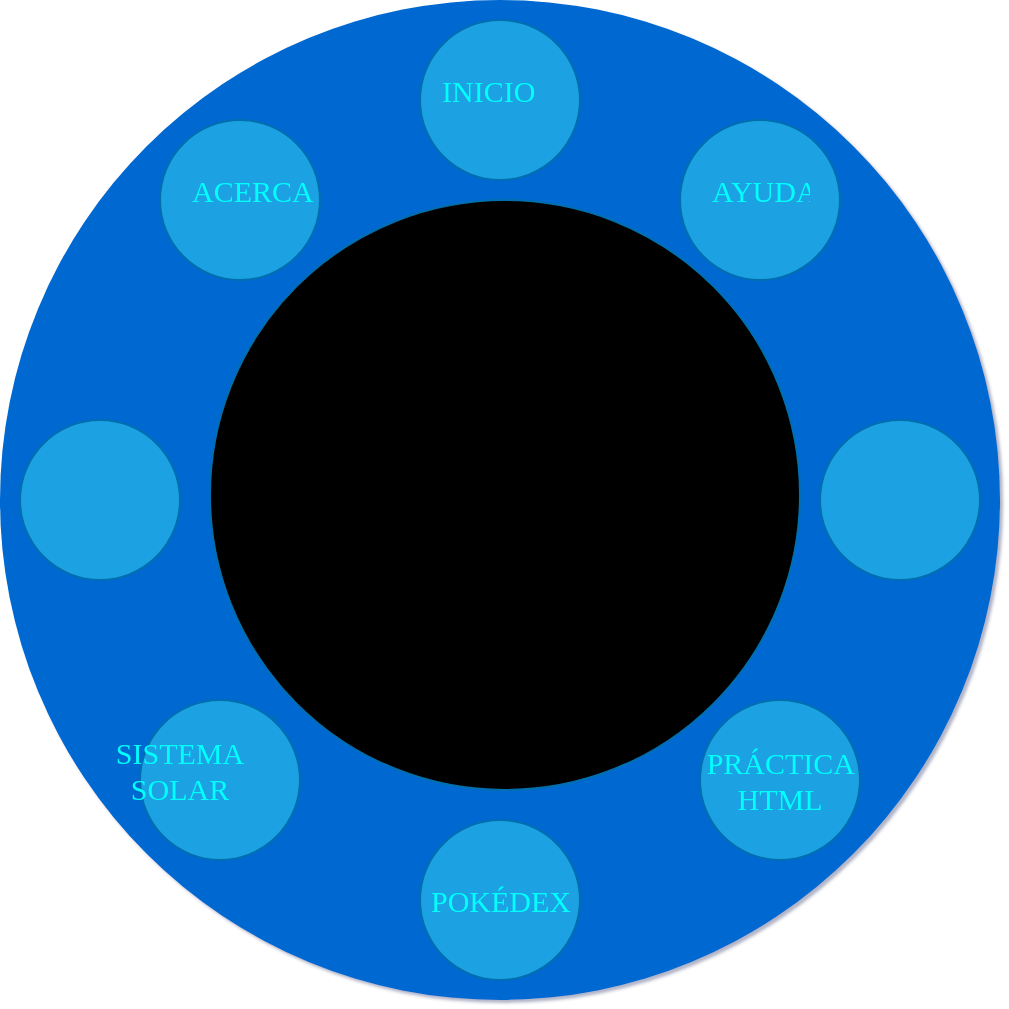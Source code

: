 <mxfile version="15.0.2" type="device"><diagram name="Page-1" id="3e8102d1-ef87-2e61-34e1-82d9a586fe2e"><mxGraphModel dx="942" dy="614" grid="1" gridSize="10" guides="1" tooltips="1" connect="1" arrows="1" fold="1" page="1" pageScale="1" pageWidth="1100" pageHeight="850" background="none" math="0" shadow="1"><root><mxCell id="0"/><mxCell id="1" parent="0"/><mxCell id="70666756c84bb93c-1" value="" style="ellipse;whiteSpace=wrap;html=1;rounded=0;shadow=0;comic=0;strokeWidth=1;fontFamily=Lucida Console;fontSize=14;strokeColor=none;fillColor=#0069D1;fontColor=#00FFFF;direction=east;" parent="1" vertex="1"><mxGeometry x="280" y="110" width="500" height="500" as="geometry"/></mxCell><mxCell id="6fvRk_rm0P8fzmDexoNS-1" value="" style="ellipse;whiteSpace=wrap;html=1;aspect=fixed;strokeColor=#006EAF;fontColor=#ffffff;fillColor=#000000;" vertex="1" parent="1"><mxGeometry x="385" y="210" width="295" height="295" as="geometry"/></mxCell><mxCell id="6fvRk_rm0P8fzmDexoNS-3" value="" style="ellipse;whiteSpace=wrap;html=1;aspect=fixed;fillColor=#1ba1e2;strokeColor=#006EAF;fontColor=#ffffff;" vertex="1" parent="1"><mxGeometry x="490" y="120" width="80" height="80" as="geometry"/></mxCell><mxCell id="6fvRk_rm0P8fzmDexoNS-4" value="" style="ellipse;whiteSpace=wrap;html=1;aspect=fixed;fillColor=#1ba1e2;strokeColor=#006EAF;fontColor=#ffffff;" vertex="1" parent="1"><mxGeometry x="490" y="520" width="80" height="80" as="geometry"/></mxCell><mxCell id="6fvRk_rm0P8fzmDexoNS-5" value="" style="ellipse;whiteSpace=wrap;html=1;aspect=fixed;fillColor=#1ba1e2;strokeColor=#006EAF;fontColor=#ffffff;" vertex="1" parent="1"><mxGeometry x="290" y="320" width="80" height="80" as="geometry"/></mxCell><mxCell id="6fvRk_rm0P8fzmDexoNS-6" value="" style="ellipse;whiteSpace=wrap;html=1;aspect=fixed;fillColor=#1ba1e2;strokeColor=#006EAF;fontColor=#ffffff;" vertex="1" parent="1"><mxGeometry x="690" y="320" width="80" height="80" as="geometry"/></mxCell><mxCell id="6fvRk_rm0P8fzmDexoNS-8" value="" style="ellipse;whiteSpace=wrap;html=1;aspect=fixed;fillColor=#1ba1e2;strokeColor=#006EAF;fontColor=#ffffff;" vertex="1" parent="1"><mxGeometry x="630" y="460" width="80" height="80" as="geometry"/></mxCell><mxCell id="6fvRk_rm0P8fzmDexoNS-9" value="" style="ellipse;whiteSpace=wrap;html=1;aspect=fixed;fillColor=#1ba1e2;strokeColor=#006EAF;fontColor=#ffffff;" vertex="1" parent="1"><mxGeometry x="360" y="170" width="80" height="80" as="geometry"/></mxCell><mxCell id="6fvRk_rm0P8fzmDexoNS-10" value="" style="ellipse;whiteSpace=wrap;html=1;aspect=fixed;fillColor=#1ba1e2;strokeColor=#006EAF;fontColor=#ffffff;" vertex="1" parent="1"><mxGeometry x="620" y="170" width="80" height="80" as="geometry"/></mxCell><mxCell id="6fvRk_rm0P8fzmDexoNS-12" value="INICIO" style="text;strokeColor=none;fillColor=none;align=left;verticalAlign=top;spacingLeft=4;spacingRight=4;overflow=hidden;rotatable=0;points=[[0,0.5],[1,0.5]];portConstraint=eastwest;fontSize=15;fontColor=#00FFFF;fontFamily=Lucida Console;" vertex="1" parent="1"><mxGeometry x="495" y="140" width="70" height="23" as="geometry"/></mxCell><mxCell id="6fvRk_rm0P8fzmDexoNS-13" style="edgeStyle=orthogonalEdgeStyle;rounded=0;orthogonalLoop=1;jettySize=auto;html=1;exitX=1;exitY=0;exitDx=0;exitDy=0;entryX=0.75;entryY=0.15;entryDx=0;entryDy=0;entryPerimeter=0;fontSize=15;fontColor=#000000;fillColor=#1ba1e2;strokeColor=#006EAF;" edge="1" parent="1"><mxGeometry relative="1" as="geometry"><mxPoint x="418.284" y="471.716" as="sourcePoint"/><mxPoint x="410" y="472" as="targetPoint"/></mxGeometry></mxCell><mxCell id="6fvRk_rm0P8fzmDexoNS-14" value="ACERCA" style="text;strokeColor=none;fillColor=none;align=left;verticalAlign=top;spacingLeft=4;spacingRight=4;overflow=hidden;rotatable=0;points=[[0,0.5],[1,0.5]];portConstraint=eastwest;fontSize=15;fontColor=#00FFFF;fontFamily=Lucida Console;" vertex="1" parent="1"><mxGeometry x="370" y="190" width="90" height="51" as="geometry"/></mxCell><mxCell id="6fvRk_rm0P8fzmDexoNS-15" value="AYUDA" style="text;strokeColor=none;fillColor=none;align=left;verticalAlign=top;spacingLeft=4;spacingRight=4;overflow=hidden;rotatable=0;points=[[0,0.5],[1,0.5]];portConstraint=eastwest;fontSize=15;fontColor=#00FFFF;fontFamily=Lucida Console;" vertex="1" parent="1"><mxGeometry x="630" y="190" width="60" height="26" as="geometry"/></mxCell><mxCell id="6fvRk_rm0P8fzmDexoNS-17" value="" style="ellipse;whiteSpace=wrap;html=1;aspect=fixed;fontSize=15;strokeColor=#006EAF;fontColor=#ffffff;fillColor=#1ba1e2;" vertex="1" parent="1"><mxGeometry x="350" y="460" width="80" height="80" as="geometry"/></mxCell><mxCell id="6fvRk_rm0P8fzmDexoNS-18" value="&lt;span style=&quot;white-space: pre&quot;&gt;&#9;&lt;/span&gt;SISTEMA&lt;br&gt;&amp;nbsp; &amp;nbsp; &amp;nbsp; &amp;nbsp; SOLAR" style="text;html=1;strokeColor=none;fillColor=none;align=center;verticalAlign=middle;whiteSpace=wrap;rounded=0;fontSize=15;fontColor=#00FFFF;fontFamily=Lucida Console;" vertex="1" parent="1"><mxGeometry x="350" y="470" width="10" height="50" as="geometry"/></mxCell><mxCell id="6fvRk_rm0P8fzmDexoNS-19" value="POKÉDEX" style="text;html=1;strokeColor=none;fillColor=none;align=center;verticalAlign=middle;whiteSpace=wrap;rounded=0;fontFamily=Lucida Console;fontSize=15;fontColor=#00FFFF;" vertex="1" parent="1"><mxGeometry x="482.5" y="550" width="95" height="20" as="geometry"/></mxCell><mxCell id="6fvRk_rm0P8fzmDexoNS-20" value="PRÁCTICA HTML" style="text;html=1;strokeColor=none;fillColor=none;align=center;verticalAlign=middle;whiteSpace=wrap;rounded=0;fontFamily=Lucida Console;fontSize=15;fontColor=#00FFFF;" vertex="1" parent="1"><mxGeometry x="645" y="490" width="50" height="20" as="geometry"/></mxCell></root></mxGraphModel></diagram></mxfile>